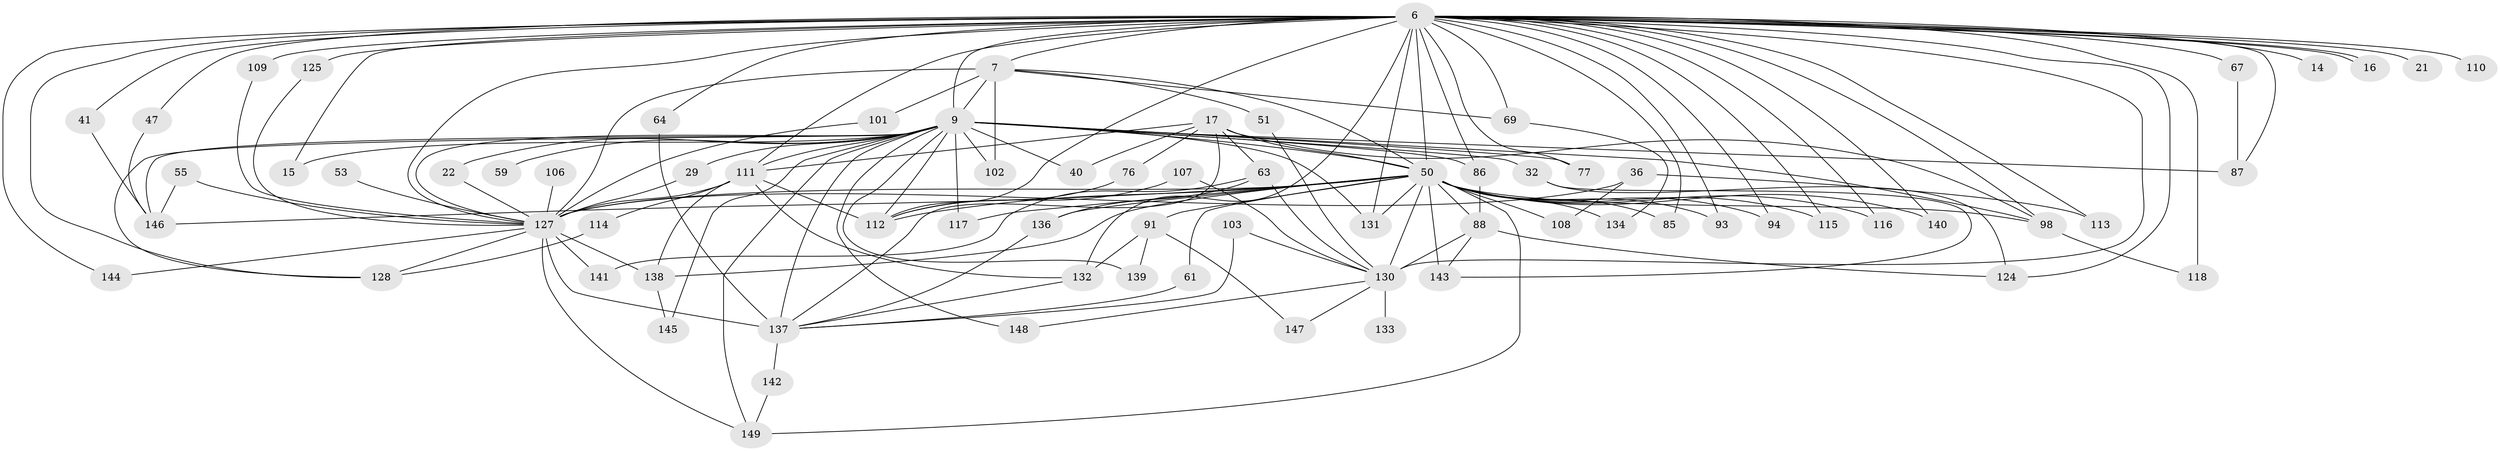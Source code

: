 // original degree distribution, {21: 0.006711409395973154, 30: 0.006711409395973154, 19: 0.006711409395973154, 11: 0.006711409395973154, 37: 0.006711409395973154, 36: 0.006711409395973154, 15: 0.006711409395973154, 29: 0.006711409395973154, 22: 0.006711409395973154, 18: 0.006711409395973154, 4: 0.12751677852348994, 9: 0.013422818791946308, 3: 0.18791946308724833, 2: 0.5167785234899329, 6: 0.006711409395973154, 5: 0.06040268456375839, 8: 0.006711409395973154, 10: 0.006711409395973154, 7: 0.006711409395973154}
// Generated by graph-tools (version 1.1) at 2025/45/03/09/25 04:45:54]
// undirected, 74 vertices, 154 edges
graph export_dot {
graph [start="1"]
  node [color=gray90,style=filled];
  6 [super="+5"];
  7 [super="+4"];
  9 [super="+8"];
  14;
  15;
  16;
  17;
  21;
  22 [super="+13"];
  29;
  32;
  36;
  40;
  41;
  47;
  50 [super="+18+2"];
  51;
  53;
  55;
  59;
  61;
  63 [super="+27"];
  64;
  67;
  69 [super="+25+31"];
  76;
  77;
  85;
  86 [super="+34"];
  87 [super="+23+54"];
  88 [super="+60+75"];
  91;
  93;
  94;
  98 [super="+79"];
  101;
  102;
  103;
  106;
  107;
  108;
  109 [super="+90"];
  110;
  111 [super="+73+100"];
  112 [super="+95+19+74+89"];
  113;
  114;
  115;
  116;
  117;
  118 [super="+43"];
  124 [super="+83"];
  125;
  127 [super="+62+99+120+105+82"];
  128 [super="+49+72+126"];
  130 [super="+44+58"];
  131 [super="+84+97"];
  132 [super="+121+52"];
  133;
  134;
  136 [super="+123"];
  137 [super="+35+48+122"];
  138 [super="+135+104"];
  139;
  140;
  141;
  142;
  143 [super="+70+129"];
  144;
  145;
  146 [super="+39+119"];
  147;
  148;
  149 [super="+46"];
  6 -- 7 [weight=4];
  6 -- 9 [weight=4];
  6 -- 14 [weight=2];
  6 -- 16;
  6 -- 16;
  6 -- 21 [weight=2];
  6 -- 67;
  6 -- 77;
  6 -- 93;
  6 -- 113;
  6 -- 116;
  6 -- 124;
  6 -- 125;
  6 -- 130 [weight=5];
  6 -- 140;
  6 -- 15;
  6 -- 144;
  6 -- 41;
  6 -- 47;
  6 -- 64;
  6 -- 85;
  6 -- 86 [weight=2];
  6 -- 94;
  6 -- 109 [weight=2];
  6 -- 110;
  6 -- 115;
  6 -- 118 [weight=3];
  6 -- 131 [weight=2];
  6 -- 50 [weight=4];
  6 -- 69 [weight=3];
  6 -- 112 [weight=2];
  6 -- 132 [weight=2];
  6 -- 111 [weight=2];
  6 -- 127 [weight=8];
  6 -- 98;
  6 -- 87;
  6 -- 128 [weight=2];
  7 -- 9 [weight=4];
  7 -- 51;
  7 -- 101;
  7 -- 102;
  7 -- 50 [weight=4];
  7 -- 69;
  7 -- 127 [weight=8];
  9 -- 32 [weight=2];
  9 -- 59 [weight=2];
  9 -- 131 [weight=2];
  9 -- 139;
  9 -- 77;
  9 -- 15;
  9 -- 145;
  9 -- 148;
  9 -- 22 [weight=2];
  9 -- 87 [weight=4];
  9 -- 29;
  9 -- 102;
  9 -- 40;
  9 -- 117;
  9 -- 86;
  9 -- 146 [weight=2];
  9 -- 50 [weight=5];
  9 -- 137;
  9 -- 112 [weight=2];
  9 -- 111 [weight=2];
  9 -- 127 [weight=4];
  9 -- 98;
  9 -- 149;
  9 -- 128;
  17 -- 40;
  17 -- 63 [weight=2];
  17 -- 76;
  17 -- 50;
  17 -- 137;
  17 -- 111;
  17 -- 98;
  22 -- 127;
  29 -- 127;
  32 -- 143;
  32 -- 124;
  36 -- 108;
  36 -- 113;
  36 -- 127 [weight=2];
  41 -- 146;
  47 -- 146;
  50 -- 149;
  50 -- 85;
  50 -- 136;
  50 -- 130;
  50 -- 134;
  50 -- 140;
  50 -- 143 [weight=4];
  50 -- 146 [weight=2];
  50 -- 61;
  50 -- 91 [weight=2];
  50 -- 93;
  50 -- 94;
  50 -- 98 [weight=2];
  50 -- 108;
  50 -- 115;
  50 -- 116;
  50 -- 117;
  50 -- 112 [weight=3];
  50 -- 88;
  50 -- 131;
  50 -- 127 [weight=10];
  50 -- 138 [weight=2];
  51 -- 130;
  53 -- 127 [weight=2];
  55 -- 146;
  55 -- 127;
  61 -- 137;
  63 -- 141;
  63 -- 130;
  63 -- 136;
  64 -- 137;
  67 -- 87;
  69 -- 134;
  76 -- 112;
  86 -- 88;
  88 -- 143;
  88 -- 130;
  88 -- 124;
  91 -- 139;
  91 -- 147;
  91 -- 132;
  98 -- 118;
  101 -- 127;
  103 -- 130;
  103 -- 137;
  106 -- 127 [weight=2];
  107 -- 130;
  107 -- 112;
  109 -- 127;
  111 -- 112;
  111 -- 132;
  111 -- 114;
  111 -- 127 [weight=2];
  111 -- 138;
  114 -- 128;
  125 -- 127;
  127 -- 137 [weight=3];
  127 -- 141;
  127 -- 144;
  127 -- 138;
  127 -- 149;
  127 -- 128 [weight=2];
  130 -- 133 [weight=2];
  130 -- 147;
  130 -- 148;
  132 -- 137;
  136 -- 137;
  137 -- 142;
  138 -- 145;
  142 -- 149;
}
